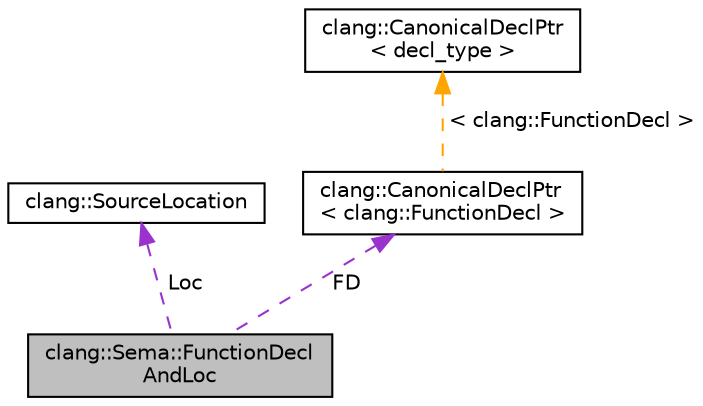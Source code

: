 digraph "clang::Sema::FunctionDeclAndLoc"
{
 // LATEX_PDF_SIZE
  bgcolor="transparent";
  edge [fontname="Helvetica",fontsize="10",labelfontname="Helvetica",labelfontsize="10"];
  node [fontname="Helvetica",fontsize="10",shape=record];
  Node1 [label="clang::Sema::FunctionDecl\lAndLoc",height=0.2,width=0.4,color="black", fillcolor="grey75", style="filled", fontcolor="black",tooltip="A pair of a canonical FunctionDecl and a SourceLocation."];
  Node2 -> Node1 [dir="back",color="darkorchid3",fontsize="10",style="dashed",label=" Loc" ,fontname="Helvetica"];
  Node2 [label="clang::SourceLocation",height=0.2,width=0.4,color="black",URL="$classclang_1_1SourceLocation.html",tooltip="Encodes a location in the source."];
  Node3 -> Node1 [dir="back",color="darkorchid3",fontsize="10",style="dashed",label=" FD" ,fontname="Helvetica"];
  Node3 [label="clang::CanonicalDeclPtr\l\< clang::FunctionDecl \>",height=0.2,width=0.4,color="black",URL="$classclang_1_1CanonicalDeclPtr.html",tooltip=" "];
  Node4 -> Node3 [dir="back",color="orange",fontsize="10",style="dashed",label=" \< clang::FunctionDecl \>" ,fontname="Helvetica"];
  Node4 [label="clang::CanonicalDeclPtr\l\< decl_type \>",height=0.2,width=0.4,color="black",URL="$classclang_1_1CanonicalDeclPtr.html",tooltip="A wrapper class around a pointer that always points to its canonical declaration."];
}

